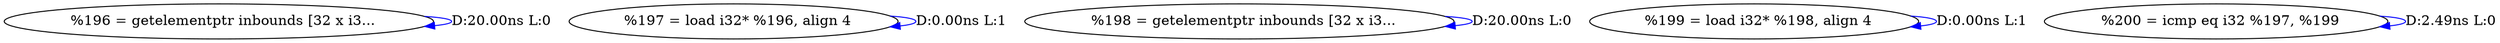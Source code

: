 digraph {
Node0x2607ca0[label="  %196 = getelementptr inbounds [32 x i3..."];
Node0x2607ca0 -> Node0x2607ca0[label="D:20.00ns L:0",color=blue];
Node0x2607dc0[label="  %197 = load i32* %196, align 4"];
Node0x2607dc0 -> Node0x2607dc0[label="D:0.00ns L:1",color=blue];
Node0x2607ea0[label="  %198 = getelementptr inbounds [32 x i3..."];
Node0x2607ea0 -> Node0x2607ea0[label="D:20.00ns L:0",color=blue];
Node0x2607fc0[label="  %199 = load i32* %198, align 4"];
Node0x2607fc0 -> Node0x2607fc0[label="D:0.00ns L:1",color=blue];
Node0x26080a0[label="  %200 = icmp eq i32 %197, %199"];
Node0x26080a0 -> Node0x26080a0[label="D:2.49ns L:0",color=blue];
}
